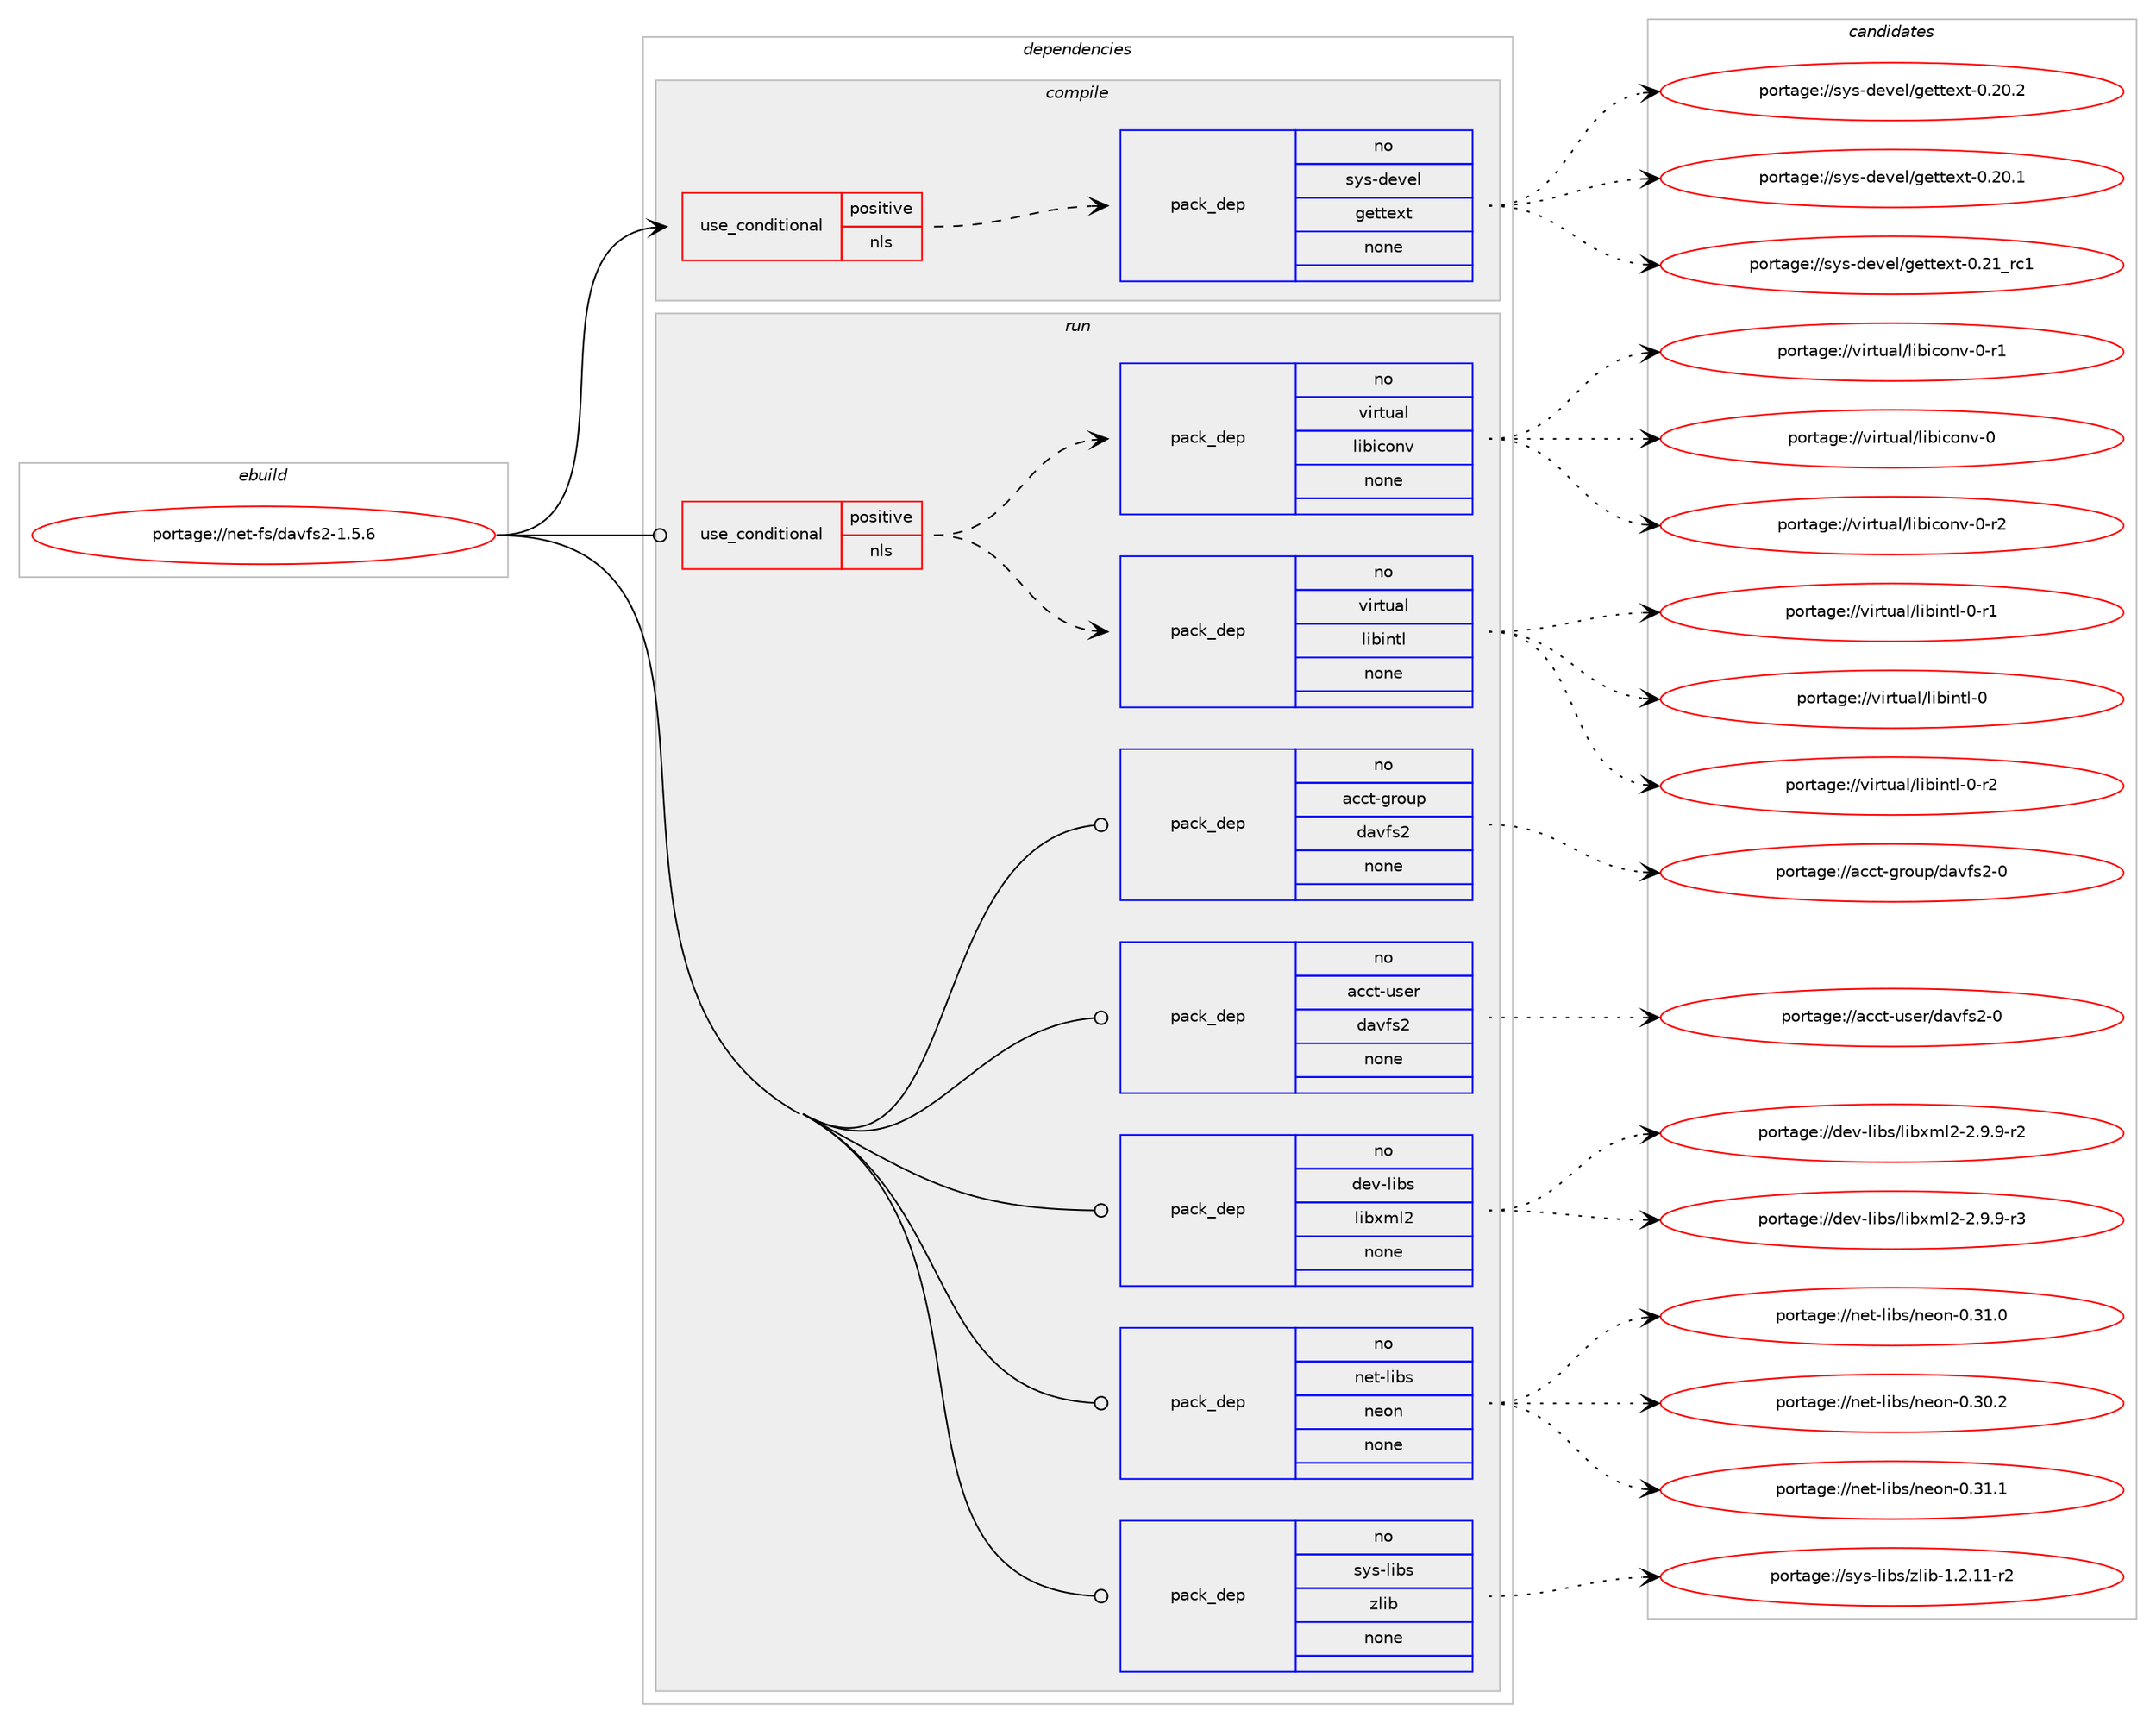 digraph prolog {

# *************
# Graph options
# *************

newrank=true;
concentrate=true;
compound=true;
graph [rankdir=LR,fontname=Helvetica,fontsize=10,ranksep=1.5];#, ranksep=2.5, nodesep=0.2];
edge  [arrowhead=vee];
node  [fontname=Helvetica,fontsize=10];

# **********
# The ebuild
# **********

subgraph cluster_leftcol {
color=gray;
rank=same;
label=<<i>ebuild</i>>;
id [label="portage://net-fs/davfs2-1.5.6", color=red, width=4, href="../net-fs/davfs2-1.5.6.svg"];
}

# ****************
# The dependencies
# ****************

subgraph cluster_midcol {
color=gray;
label=<<i>dependencies</i>>;
subgraph cluster_compile {
fillcolor="#eeeeee";
style=filled;
label=<<i>compile</i>>;
subgraph cond1552 {
dependency9264 [label=<<TABLE BORDER="0" CELLBORDER="1" CELLSPACING="0" CELLPADDING="4"><TR><TD ROWSPAN="3" CELLPADDING="10">use_conditional</TD></TR><TR><TD>positive</TD></TR><TR><TD>nls</TD></TR></TABLE>>, shape=none, color=red];
subgraph pack7616 {
dependency9265 [label=<<TABLE BORDER="0" CELLBORDER="1" CELLSPACING="0" CELLPADDING="4" WIDTH="220"><TR><TD ROWSPAN="6" CELLPADDING="30">pack_dep</TD></TR><TR><TD WIDTH="110">no</TD></TR><TR><TD>sys-devel</TD></TR><TR><TD>gettext</TD></TR><TR><TD>none</TD></TR><TR><TD></TD></TR></TABLE>>, shape=none, color=blue];
}
dependency9264:e -> dependency9265:w [weight=20,style="dashed",arrowhead="vee"];
}
id:e -> dependency9264:w [weight=20,style="solid",arrowhead="vee"];
}
subgraph cluster_compileandrun {
fillcolor="#eeeeee";
style=filled;
label=<<i>compile and run</i>>;
}
subgraph cluster_run {
fillcolor="#eeeeee";
style=filled;
label=<<i>run</i>>;
subgraph cond1553 {
dependency9266 [label=<<TABLE BORDER="0" CELLBORDER="1" CELLSPACING="0" CELLPADDING="4"><TR><TD ROWSPAN="3" CELLPADDING="10">use_conditional</TD></TR><TR><TD>positive</TD></TR><TR><TD>nls</TD></TR></TABLE>>, shape=none, color=red];
subgraph pack7617 {
dependency9267 [label=<<TABLE BORDER="0" CELLBORDER="1" CELLSPACING="0" CELLPADDING="4" WIDTH="220"><TR><TD ROWSPAN="6" CELLPADDING="30">pack_dep</TD></TR><TR><TD WIDTH="110">no</TD></TR><TR><TD>virtual</TD></TR><TR><TD>libintl</TD></TR><TR><TD>none</TD></TR><TR><TD></TD></TR></TABLE>>, shape=none, color=blue];
}
dependency9266:e -> dependency9267:w [weight=20,style="dashed",arrowhead="vee"];
subgraph pack7618 {
dependency9268 [label=<<TABLE BORDER="0" CELLBORDER="1" CELLSPACING="0" CELLPADDING="4" WIDTH="220"><TR><TD ROWSPAN="6" CELLPADDING="30">pack_dep</TD></TR><TR><TD WIDTH="110">no</TD></TR><TR><TD>virtual</TD></TR><TR><TD>libiconv</TD></TR><TR><TD>none</TD></TR><TR><TD></TD></TR></TABLE>>, shape=none, color=blue];
}
dependency9266:e -> dependency9268:w [weight=20,style="dashed",arrowhead="vee"];
}
id:e -> dependency9266:w [weight=20,style="solid",arrowhead="odot"];
subgraph pack7619 {
dependency9269 [label=<<TABLE BORDER="0" CELLBORDER="1" CELLSPACING="0" CELLPADDING="4" WIDTH="220"><TR><TD ROWSPAN="6" CELLPADDING="30">pack_dep</TD></TR><TR><TD WIDTH="110">no</TD></TR><TR><TD>acct-group</TD></TR><TR><TD>davfs2</TD></TR><TR><TD>none</TD></TR><TR><TD></TD></TR></TABLE>>, shape=none, color=blue];
}
id:e -> dependency9269:w [weight=20,style="solid",arrowhead="odot"];
subgraph pack7620 {
dependency9270 [label=<<TABLE BORDER="0" CELLBORDER="1" CELLSPACING="0" CELLPADDING="4" WIDTH="220"><TR><TD ROWSPAN="6" CELLPADDING="30">pack_dep</TD></TR><TR><TD WIDTH="110">no</TD></TR><TR><TD>acct-user</TD></TR><TR><TD>davfs2</TD></TR><TR><TD>none</TD></TR><TR><TD></TD></TR></TABLE>>, shape=none, color=blue];
}
id:e -> dependency9270:w [weight=20,style="solid",arrowhead="odot"];
subgraph pack7621 {
dependency9271 [label=<<TABLE BORDER="0" CELLBORDER="1" CELLSPACING="0" CELLPADDING="4" WIDTH="220"><TR><TD ROWSPAN="6" CELLPADDING="30">pack_dep</TD></TR><TR><TD WIDTH="110">no</TD></TR><TR><TD>dev-libs</TD></TR><TR><TD>libxml2</TD></TR><TR><TD>none</TD></TR><TR><TD></TD></TR></TABLE>>, shape=none, color=blue];
}
id:e -> dependency9271:w [weight=20,style="solid",arrowhead="odot"];
subgraph pack7622 {
dependency9272 [label=<<TABLE BORDER="0" CELLBORDER="1" CELLSPACING="0" CELLPADDING="4" WIDTH="220"><TR><TD ROWSPAN="6" CELLPADDING="30">pack_dep</TD></TR><TR><TD WIDTH="110">no</TD></TR><TR><TD>net-libs</TD></TR><TR><TD>neon</TD></TR><TR><TD>none</TD></TR><TR><TD></TD></TR></TABLE>>, shape=none, color=blue];
}
id:e -> dependency9272:w [weight=20,style="solid",arrowhead="odot"];
subgraph pack7623 {
dependency9273 [label=<<TABLE BORDER="0" CELLBORDER="1" CELLSPACING="0" CELLPADDING="4" WIDTH="220"><TR><TD ROWSPAN="6" CELLPADDING="30">pack_dep</TD></TR><TR><TD WIDTH="110">no</TD></TR><TR><TD>sys-libs</TD></TR><TR><TD>zlib</TD></TR><TR><TD>none</TD></TR><TR><TD></TD></TR></TABLE>>, shape=none, color=blue];
}
id:e -> dependency9273:w [weight=20,style="solid",arrowhead="odot"];
}
}

# **************
# The candidates
# **************

subgraph cluster_choices {
rank=same;
color=gray;
label=<<i>candidates</i>>;

subgraph choice7616 {
color=black;
nodesep=1;
choice11512111545100101118101108471031011161161011201164548465049951149949 [label="portage://sys-devel/gettext-0.21_rc1", color=red, width=4,href="../sys-devel/gettext-0.21_rc1.svg"];
choice115121115451001011181011084710310111611610112011645484650484650 [label="portage://sys-devel/gettext-0.20.2", color=red, width=4,href="../sys-devel/gettext-0.20.2.svg"];
choice115121115451001011181011084710310111611610112011645484650484649 [label="portage://sys-devel/gettext-0.20.1", color=red, width=4,href="../sys-devel/gettext-0.20.1.svg"];
dependency9265:e -> choice11512111545100101118101108471031011161161011201164548465049951149949:w [style=dotted,weight="100"];
dependency9265:e -> choice115121115451001011181011084710310111611610112011645484650484650:w [style=dotted,weight="100"];
dependency9265:e -> choice115121115451001011181011084710310111611610112011645484650484649:w [style=dotted,weight="100"];
}
subgraph choice7617 {
color=black;
nodesep=1;
choice11810511411611797108471081059810511011610845484511450 [label="portage://virtual/libintl-0-r2", color=red, width=4,href="../virtual/libintl-0-r2.svg"];
choice11810511411611797108471081059810511011610845484511449 [label="portage://virtual/libintl-0-r1", color=red, width=4,href="../virtual/libintl-0-r1.svg"];
choice1181051141161179710847108105981051101161084548 [label="portage://virtual/libintl-0", color=red, width=4,href="../virtual/libintl-0.svg"];
dependency9267:e -> choice11810511411611797108471081059810511011610845484511450:w [style=dotted,weight="100"];
dependency9267:e -> choice11810511411611797108471081059810511011610845484511449:w [style=dotted,weight="100"];
dependency9267:e -> choice1181051141161179710847108105981051101161084548:w [style=dotted,weight="100"];
}
subgraph choice7618 {
color=black;
nodesep=1;
choice1181051141161179710847108105981059911111011845484511450 [label="portage://virtual/libiconv-0-r2", color=red, width=4,href="../virtual/libiconv-0-r2.svg"];
choice1181051141161179710847108105981059911111011845484511449 [label="portage://virtual/libiconv-0-r1", color=red, width=4,href="../virtual/libiconv-0-r1.svg"];
choice118105114116117971084710810598105991111101184548 [label="portage://virtual/libiconv-0", color=red, width=4,href="../virtual/libiconv-0.svg"];
dependency9268:e -> choice1181051141161179710847108105981059911111011845484511450:w [style=dotted,weight="100"];
dependency9268:e -> choice1181051141161179710847108105981059911111011845484511449:w [style=dotted,weight="100"];
dependency9268:e -> choice118105114116117971084710810598105991111101184548:w [style=dotted,weight="100"];
}
subgraph choice7619 {
color=black;
nodesep=1;
choice979999116451031141111171124710097118102115504548 [label="portage://acct-group/davfs2-0", color=red, width=4,href="../acct-group/davfs2-0.svg"];
dependency9269:e -> choice979999116451031141111171124710097118102115504548:w [style=dotted,weight="100"];
}
subgraph choice7620 {
color=black;
nodesep=1;
choice979999116451171151011144710097118102115504548 [label="portage://acct-user/davfs2-0", color=red, width=4,href="../acct-user/davfs2-0.svg"];
dependency9270:e -> choice979999116451171151011144710097118102115504548:w [style=dotted,weight="100"];
}
subgraph choice7621 {
color=black;
nodesep=1;
choice10010111845108105981154710810598120109108504550465746574511451 [label="portage://dev-libs/libxml2-2.9.9-r3", color=red, width=4,href="../dev-libs/libxml2-2.9.9-r3.svg"];
choice10010111845108105981154710810598120109108504550465746574511450 [label="portage://dev-libs/libxml2-2.9.9-r2", color=red, width=4,href="../dev-libs/libxml2-2.9.9-r2.svg"];
dependency9271:e -> choice10010111845108105981154710810598120109108504550465746574511451:w [style=dotted,weight="100"];
dependency9271:e -> choice10010111845108105981154710810598120109108504550465746574511450:w [style=dotted,weight="100"];
}
subgraph choice7622 {
color=black;
nodesep=1;
choice11010111645108105981154711010111111045484651494649 [label="portage://net-libs/neon-0.31.1", color=red, width=4,href="../net-libs/neon-0.31.1.svg"];
choice11010111645108105981154711010111111045484651494648 [label="portage://net-libs/neon-0.31.0", color=red, width=4,href="../net-libs/neon-0.31.0.svg"];
choice11010111645108105981154711010111111045484651484650 [label="portage://net-libs/neon-0.30.2", color=red, width=4,href="../net-libs/neon-0.30.2.svg"];
dependency9272:e -> choice11010111645108105981154711010111111045484651494649:w [style=dotted,weight="100"];
dependency9272:e -> choice11010111645108105981154711010111111045484651494648:w [style=dotted,weight="100"];
dependency9272:e -> choice11010111645108105981154711010111111045484651484650:w [style=dotted,weight="100"];
}
subgraph choice7623 {
color=black;
nodesep=1;
choice11512111545108105981154712210810598454946504649494511450 [label="portage://sys-libs/zlib-1.2.11-r2", color=red, width=4,href="../sys-libs/zlib-1.2.11-r2.svg"];
dependency9273:e -> choice11512111545108105981154712210810598454946504649494511450:w [style=dotted,weight="100"];
}
}

}
